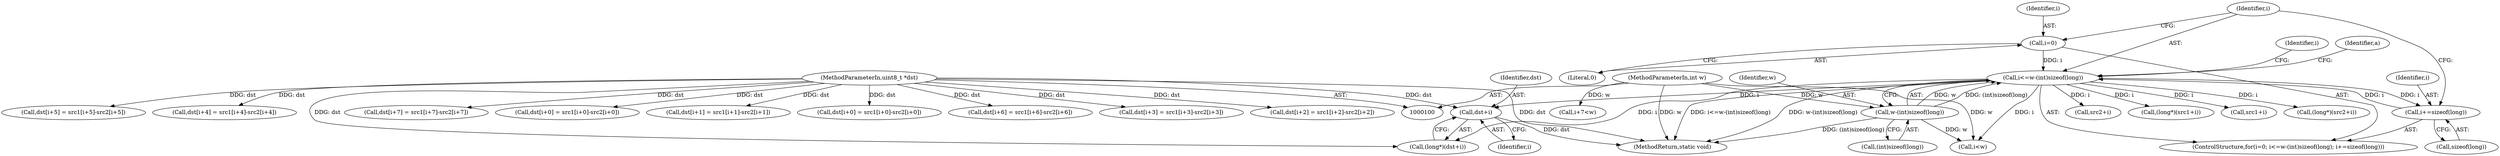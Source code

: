 digraph "0_FFmpeg_454a11a1c9c686c78aa97954306fb63453299760_0@pointer" {
"1000306" [label="(Call,dst+i)"];
"1000101" [label="(MethodParameterIn,uint8_t *dst)"];
"1000271" [label="(Call,i<=w-(int)sizeof(long))"];
"1000279" [label="(Call,i+=sizeof(long))"];
"1000268" [label="(Call,i=0)"];
"1000273" [label="(Call,w-(int)sizeof(long))"];
"1000104" [label="(MethodParameterIn,int w)"];
"1000268" [label="(Call,i=0)"];
"1000306" [label="(Call,dst+i)"];
"1000269" [label="(Identifier,i)"];
"1000101" [label="(MethodParameterIn,uint8_t *dst)"];
"1000274" [label="(Identifier,w)"];
"1000280" [label="(Identifier,i)"];
"1000275" [label="(Call,(int)sizeof(long))"];
"1000249" [label="(Call,dst[i+7] = src1[i+7]-src2[i+7])"];
"1000330" [label="(Call,dst[i+0] = src1[i+0]-src2[i+0])"];
"1000325" [label="(Call,i<w)"];
"1000271" [label="(Call,i<=w-(int)sizeof(long))"];
"1000307" [label="(Identifier,dst)"];
"1000270" [label="(Literal,0)"];
"1000181" [label="(Call,dst[i+3] = src1[i+3]-src2[i+3])"];
"1000299" [label="(Call,src2+i)"];
"1000308" [label="(Identifier,i)"];
"1000267" [label="(ControlStructure,for(i=0; i<=w-(int)sizeof(long); i+=sizeof(long)))"];
"1000288" [label="(Call,(long*)(src1+i))"];
"1000281" [label="(Call,sizeof(long))"];
"1000272" [label="(Identifier,i)"];
"1000104" [label="(MethodParameterIn,int w)"];
"1000290" [label="(Call,src1+i)"];
"1000326" [label="(Identifier,i)"];
"1000164" [label="(Call,dst[i+2] = src1[i+2]-src2[i+2])"];
"1000232" [label="(Call,dst[i+6] = src1[i+6]-src2[i+6])"];
"1000215" [label="(Call,dst[i+5] = src1[i+5]-src2[i+5])"];
"1000198" [label="(Call,dst[i+4] = src1[i+4]-src2[i+4])"];
"1000121" [label="(Call,i+7<w)"];
"1000286" [label="(Identifier,a)"];
"1000304" [label="(Call,(long*)(dst+i))"];
"1000273" [label="(Call,w-(int)sizeof(long))"];
"1000347" [label="(MethodReturn,static void)"];
"1000130" [label="(Call,dst[i+0] = src1[i+0]-src2[i+0])"];
"1000147" [label="(Call,dst[i+1] = src1[i+1]-src2[i+1])"];
"1000297" [label="(Call,(long*)(src2+i))"];
"1000279" [label="(Call,i+=sizeof(long))"];
"1000306" -> "1000304"  [label="AST: "];
"1000306" -> "1000308"  [label="CFG: "];
"1000307" -> "1000306"  [label="AST: "];
"1000308" -> "1000306"  [label="AST: "];
"1000304" -> "1000306"  [label="CFG: "];
"1000306" -> "1000347"  [label="DDG: dst"];
"1000101" -> "1000306"  [label="DDG: dst"];
"1000271" -> "1000306"  [label="DDG: i"];
"1000101" -> "1000100"  [label="AST: "];
"1000101" -> "1000347"  [label="DDG: dst"];
"1000101" -> "1000130"  [label="DDG: dst"];
"1000101" -> "1000147"  [label="DDG: dst"];
"1000101" -> "1000164"  [label="DDG: dst"];
"1000101" -> "1000181"  [label="DDG: dst"];
"1000101" -> "1000198"  [label="DDG: dst"];
"1000101" -> "1000215"  [label="DDG: dst"];
"1000101" -> "1000232"  [label="DDG: dst"];
"1000101" -> "1000249"  [label="DDG: dst"];
"1000101" -> "1000304"  [label="DDG: dst"];
"1000101" -> "1000330"  [label="DDG: dst"];
"1000271" -> "1000267"  [label="AST: "];
"1000271" -> "1000273"  [label="CFG: "];
"1000272" -> "1000271"  [label="AST: "];
"1000273" -> "1000271"  [label="AST: "];
"1000286" -> "1000271"  [label="CFG: "];
"1000326" -> "1000271"  [label="CFG: "];
"1000271" -> "1000347"  [label="DDG: w-(int)sizeof(long)"];
"1000271" -> "1000347"  [label="DDG: i<=w-(int)sizeof(long)"];
"1000279" -> "1000271"  [label="DDG: i"];
"1000268" -> "1000271"  [label="DDG: i"];
"1000273" -> "1000271"  [label="DDG: w"];
"1000273" -> "1000271"  [label="DDG: (int)sizeof(long)"];
"1000271" -> "1000279"  [label="DDG: i"];
"1000271" -> "1000288"  [label="DDG: i"];
"1000271" -> "1000290"  [label="DDG: i"];
"1000271" -> "1000297"  [label="DDG: i"];
"1000271" -> "1000299"  [label="DDG: i"];
"1000271" -> "1000304"  [label="DDG: i"];
"1000271" -> "1000325"  [label="DDG: i"];
"1000279" -> "1000267"  [label="AST: "];
"1000279" -> "1000281"  [label="CFG: "];
"1000280" -> "1000279"  [label="AST: "];
"1000281" -> "1000279"  [label="AST: "];
"1000272" -> "1000279"  [label="CFG: "];
"1000268" -> "1000267"  [label="AST: "];
"1000268" -> "1000270"  [label="CFG: "];
"1000269" -> "1000268"  [label="AST: "];
"1000270" -> "1000268"  [label="AST: "];
"1000272" -> "1000268"  [label="CFG: "];
"1000273" -> "1000275"  [label="CFG: "];
"1000274" -> "1000273"  [label="AST: "];
"1000275" -> "1000273"  [label="AST: "];
"1000273" -> "1000347"  [label="DDG: (int)sizeof(long)"];
"1000104" -> "1000273"  [label="DDG: w"];
"1000273" -> "1000325"  [label="DDG: w"];
"1000104" -> "1000100"  [label="AST: "];
"1000104" -> "1000347"  [label="DDG: w"];
"1000104" -> "1000121"  [label="DDG: w"];
"1000104" -> "1000325"  [label="DDG: w"];
}

